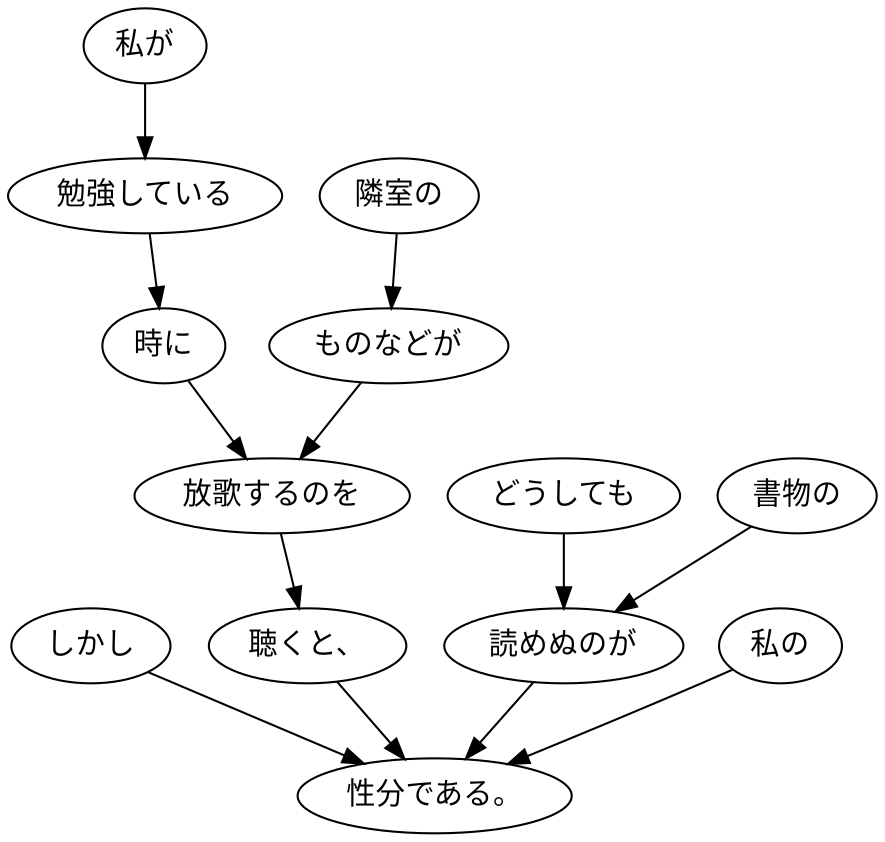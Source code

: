 digraph graph5001 {
	node0 [label="しかし"];
	node1 [label="私が"];
	node2 [label="勉強している"];
	node3 [label="時に"];
	node4 [label="隣室の"];
	node5 [label="ものなどが"];
	node6 [label="放歌するのを"];
	node7 [label="聴くと、"];
	node8 [label="どうしても"];
	node9 [label="書物の"];
	node10 [label="読めぬのが"];
	node11 [label="私の"];
	node12 [label="性分である。"];
	node0 -> node12;
	node1 -> node2;
	node2 -> node3;
	node3 -> node6;
	node4 -> node5;
	node5 -> node6;
	node6 -> node7;
	node7 -> node12;
	node8 -> node10;
	node9 -> node10;
	node10 -> node12;
	node11 -> node12;
}
